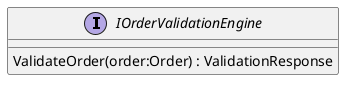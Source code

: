 @startuml
interface IOrderValidationEngine {
    ValidateOrder(order:Order) : ValidationResponse
}
@enduml
